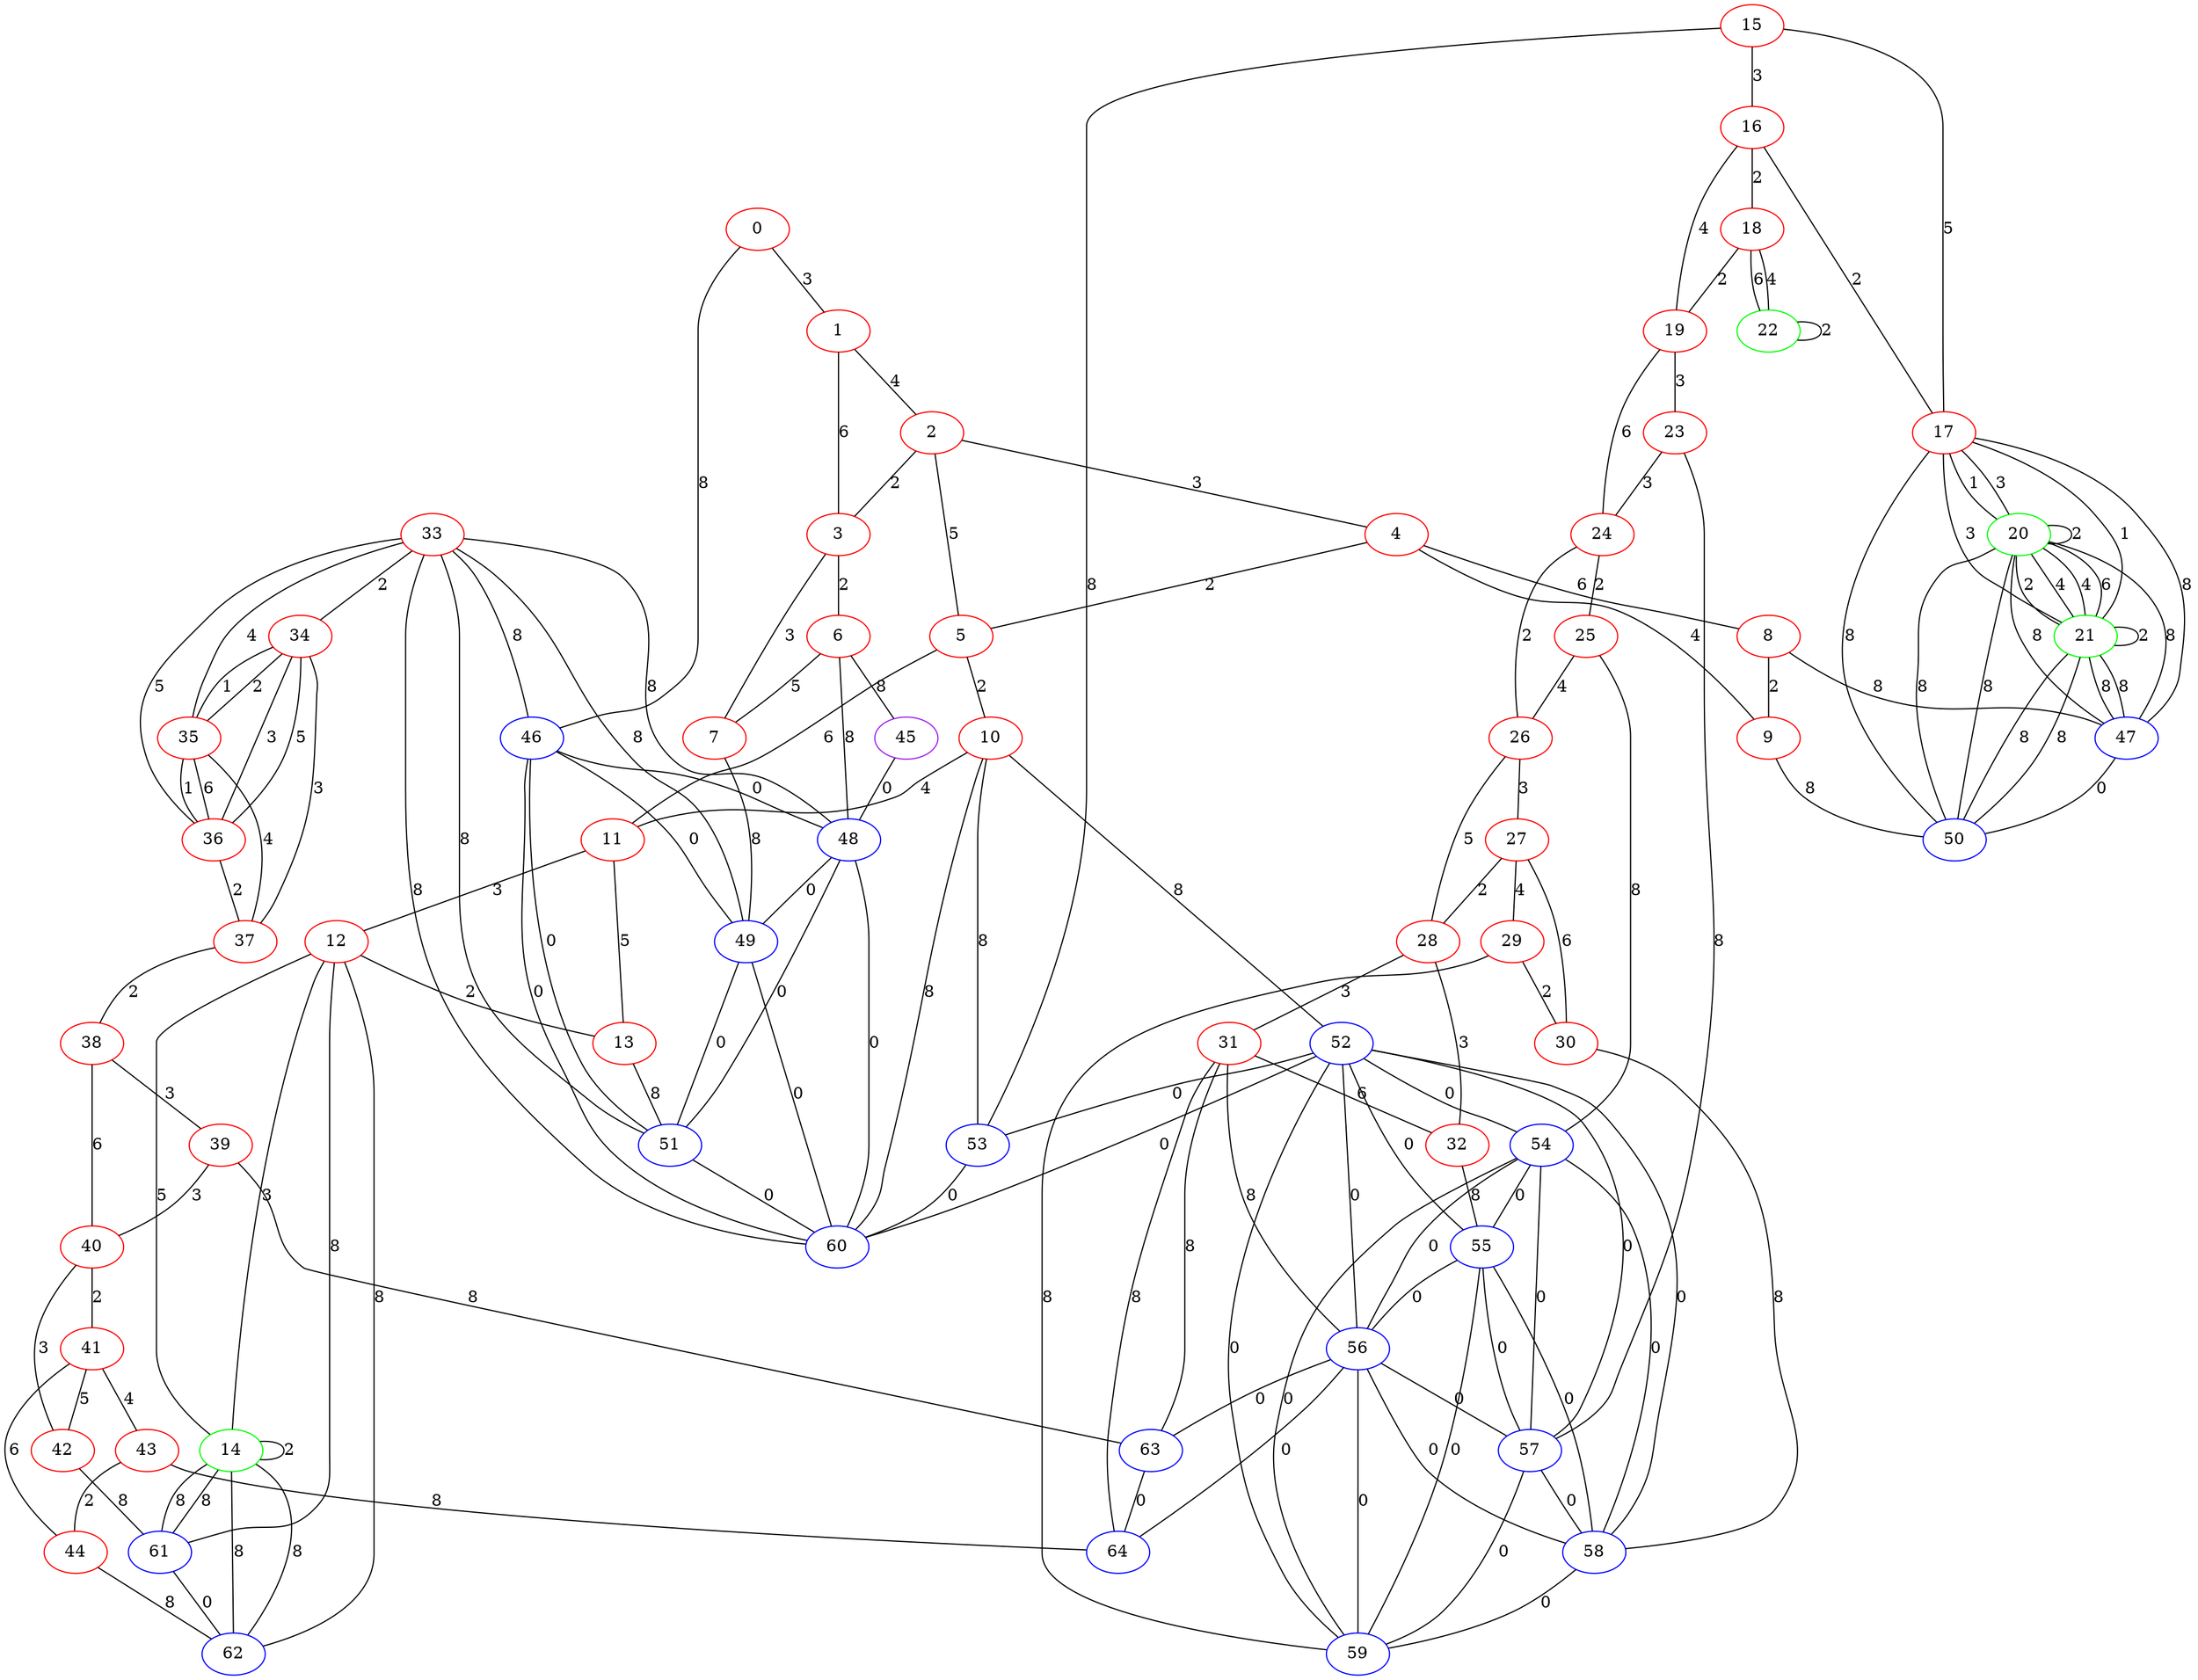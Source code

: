 graph "" {
0 [color=red, weight=1];
1 [color=red, weight=1];
2 [color=red, weight=1];
3 [color=red, weight=1];
4 [color=red, weight=1];
5 [color=red, weight=1];
6 [color=red, weight=1];
7 [color=red, weight=1];
8 [color=red, weight=1];
9 [color=red, weight=1];
10 [color=red, weight=1];
11 [color=red, weight=1];
12 [color=red, weight=1];
13 [color=red, weight=1];
14 [color=green, weight=2];
15 [color=red, weight=1];
16 [color=red, weight=1];
17 [color=red, weight=1];
18 [color=red, weight=1];
19 [color=red, weight=1];
20 [color=green, weight=2];
21 [color=green, weight=2];
22 [color=green, weight=2];
23 [color=red, weight=1];
24 [color=red, weight=1];
25 [color=red, weight=1];
26 [color=red, weight=1];
27 [color=red, weight=1];
28 [color=red, weight=1];
29 [color=red, weight=1];
30 [color=red, weight=1];
31 [color=red, weight=1];
32 [color=red, weight=1];
33 [color=red, weight=1];
34 [color=red, weight=1];
35 [color=red, weight=1];
36 [color=red, weight=1];
37 [color=red, weight=1];
38 [color=red, weight=1];
39 [color=red, weight=1];
40 [color=red, weight=1];
41 [color=red, weight=1];
42 [color=red, weight=1];
43 [color=red, weight=1];
44 [color=red, weight=1];
45 [color=purple, weight=4];
46 [color=blue, weight=3];
47 [color=blue, weight=3];
48 [color=blue, weight=3];
49 [color=blue, weight=3];
50 [color=blue, weight=3];
51 [color=blue, weight=3];
52 [color=blue, weight=3];
53 [color=blue, weight=3];
54 [color=blue, weight=3];
55 [color=blue, weight=3];
56 [color=blue, weight=3];
57 [color=blue, weight=3];
58 [color=blue, weight=3];
59 [color=blue, weight=3];
60 [color=blue, weight=3];
61 [color=blue, weight=3];
62 [color=blue, weight=3];
63 [color=blue, weight=3];
64 [color=blue, weight=3];
0 -- 1  [key=0, label=3];
0 -- 46  [key=0, label=8];
1 -- 2  [key=0, label=4];
1 -- 3  [key=0, label=6];
2 -- 3  [key=0, label=2];
2 -- 4  [key=0, label=3];
2 -- 5  [key=0, label=5];
3 -- 6  [key=0, label=2];
3 -- 7  [key=0, label=3];
4 -- 8  [key=0, label=6];
4 -- 9  [key=0, label=4];
4 -- 5  [key=0, label=2];
5 -- 11  [key=0, label=6];
5 -- 10  [key=0, label=2];
6 -- 48  [key=0, label=8];
6 -- 45  [key=0, label=8];
6 -- 7  [key=0, label=5];
7 -- 49  [key=0, label=8];
8 -- 9  [key=0, label=2];
8 -- 47  [key=0, label=8];
9 -- 50  [key=0, label=8];
10 -- 60  [key=0, label=8];
10 -- 11  [key=0, label=4];
10 -- 52  [key=0, label=8];
10 -- 53  [key=0, label=8];
11 -- 12  [key=0, label=3];
11 -- 13  [key=0, label=5];
12 -- 62  [key=0, label=8];
12 -- 13  [key=0, label=2];
12 -- 14  [key=0, label=3];
12 -- 14  [key=1, label=5];
12 -- 61  [key=0, label=8];
13 -- 51  [key=0, label=8];
14 -- 62  [key=0, label=8];
14 -- 62  [key=1, label=8];
14 -- 61  [key=0, label=8];
14 -- 61  [key=1, label=8];
14 -- 14  [key=0, label=2];
15 -- 16  [key=0, label=3];
15 -- 17  [key=0, label=5];
15 -- 53  [key=0, label=8];
16 -- 17  [key=0, label=2];
16 -- 18  [key=0, label=2];
16 -- 19  [key=0, label=4];
17 -- 47  [key=0, label=8];
17 -- 50  [key=0, label=8];
17 -- 20  [key=0, label=3];
17 -- 20  [key=1, label=1];
17 -- 21  [key=0, label=1];
17 -- 21  [key=1, label=3];
18 -- 19  [key=0, label=2];
18 -- 22  [key=0, label=6];
18 -- 22  [key=1, label=4];
19 -- 24  [key=0, label=6];
19 -- 23  [key=0, label=3];
20 -- 50  [key=0, label=8];
20 -- 50  [key=1, label=8];
20 -- 20  [key=0, label=2];
20 -- 21  [key=0, label=4];
20 -- 21  [key=1, label=6];
20 -- 21  [key=2, label=2];
20 -- 21  [key=3, label=4];
20 -- 47  [key=0, label=8];
20 -- 47  [key=1, label=8];
21 -- 50  [key=0, label=8];
21 -- 50  [key=1, label=8];
21 -- 21  [key=0, label=2];
21 -- 47  [key=0, label=8];
21 -- 47  [key=1, label=8];
22 -- 22  [key=0, label=2];
23 -- 24  [key=0, label=3];
23 -- 57  [key=0, label=8];
24 -- 25  [key=0, label=2];
24 -- 26  [key=0, label=2];
25 -- 26  [key=0, label=4];
25 -- 54  [key=0, label=8];
26 -- 27  [key=0, label=3];
26 -- 28  [key=0, label=5];
27 -- 28  [key=0, label=2];
27 -- 29  [key=0, label=4];
27 -- 30  [key=0, label=6];
28 -- 32  [key=0, label=3];
28 -- 31  [key=0, label=3];
29 -- 59  [key=0, label=8];
29 -- 30  [key=0, label=2];
30 -- 58  [key=0, label=8];
31 -- 32  [key=0, label=6];
31 -- 56  [key=0, label=8];
31 -- 64  [key=0, label=8];
31 -- 63  [key=0, label=8];
32 -- 55  [key=0, label=8];
33 -- 34  [key=0, label=2];
33 -- 35  [key=0, label=4];
33 -- 36  [key=0, label=5];
33 -- 46  [key=0, label=8];
33 -- 48  [key=0, label=8];
33 -- 49  [key=0, label=8];
33 -- 51  [key=0, label=8];
33 -- 60  [key=0, label=8];
34 -- 35  [key=0, label=2];
34 -- 35  [key=1, label=1];
34 -- 36  [key=0, label=3];
34 -- 36  [key=1, label=5];
34 -- 37  [key=0, label=3];
35 -- 36  [key=0, label=1];
35 -- 36  [key=1, label=6];
35 -- 37  [key=0, label=4];
36 -- 37  [key=0, label=2];
37 -- 38  [key=0, label=2];
38 -- 40  [key=0, label=6];
38 -- 39  [key=0, label=3];
39 -- 40  [key=0, label=3];
39 -- 63  [key=0, label=8];
40 -- 41  [key=0, label=2];
40 -- 42  [key=0, label=3];
41 -- 42  [key=0, label=5];
41 -- 43  [key=0, label=4];
41 -- 44  [key=0, label=6];
42 -- 61  [key=0, label=8];
43 -- 64  [key=0, label=8];
43 -- 44  [key=0, label=2];
44 -- 62  [key=0, label=8];
45 -- 48  [key=0, label=0];
46 -- 48  [key=0, label=0];
46 -- 49  [key=0, label=0];
46 -- 51  [key=0, label=0];
46 -- 60  [key=0, label=0];
47 -- 50  [key=0, label=0];
48 -- 49  [key=0, label=0];
48 -- 51  [key=0, label=0];
48 -- 60  [key=0, label=0];
49 -- 51  [key=0, label=0];
49 -- 60  [key=0, label=0];
51 -- 60  [key=0, label=0];
52 -- 53  [key=0, label=0];
52 -- 54  [key=0, label=0];
52 -- 55  [key=0, label=0];
52 -- 56  [key=0, label=0];
52 -- 57  [key=0, label=0];
52 -- 58  [key=0, label=0];
52 -- 59  [key=0, label=0];
52 -- 60  [key=0, label=0];
53 -- 60  [key=0, label=0];
54 -- 55  [key=0, label=0];
54 -- 56  [key=0, label=0];
54 -- 57  [key=0, label=0];
54 -- 58  [key=0, label=0];
54 -- 59  [key=0, label=0];
55 -- 56  [key=0, label=0];
55 -- 57  [key=0, label=0];
55 -- 58  [key=0, label=0];
55 -- 59  [key=0, label=0];
56 -- 64  [key=0, label=0];
56 -- 59  [key=0, label=0];
56 -- 57  [key=0, label=0];
56 -- 58  [key=0, label=0];
56 -- 63  [key=0, label=0];
57 -- 58  [key=0, label=0];
57 -- 59  [key=0, label=0];
58 -- 59  [key=0, label=0];
61 -- 62  [key=0, label=0];
63 -- 64  [key=0, label=0];
}
